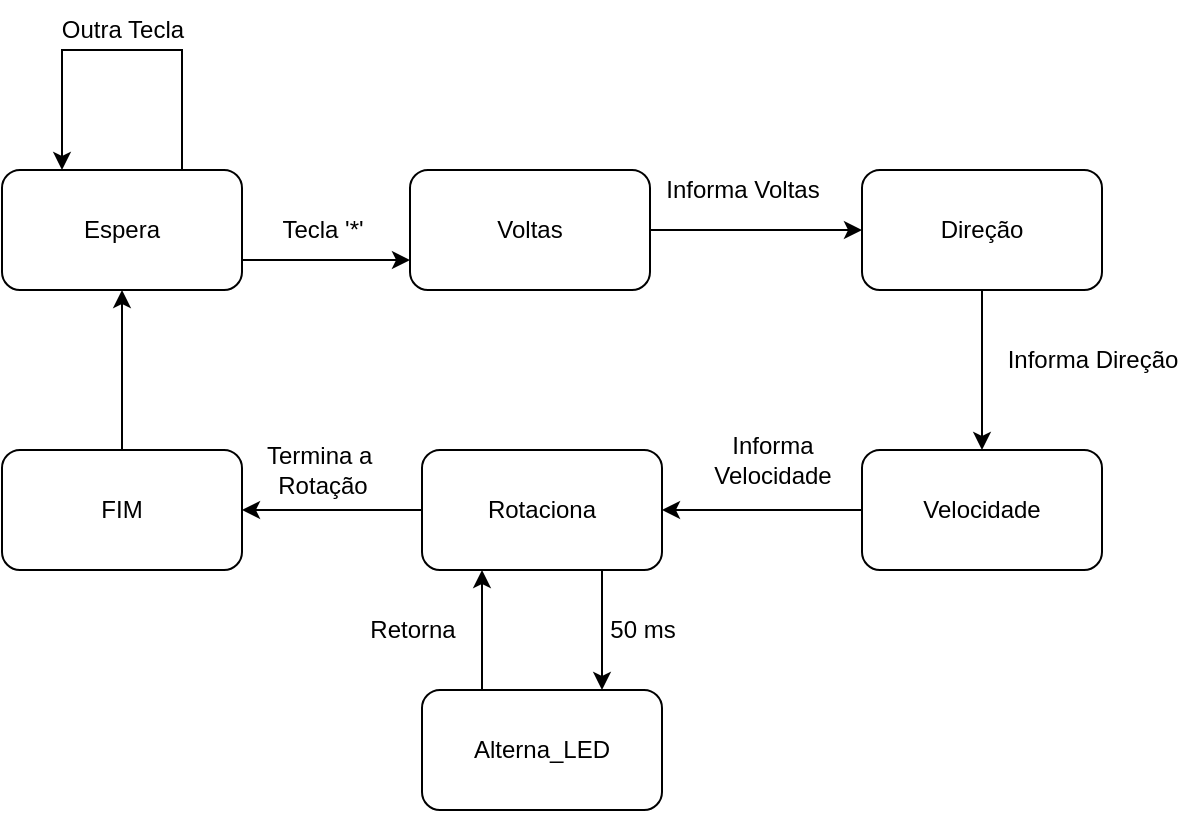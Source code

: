 <mxfile version="20.3.0" type="device"><diagram id="VD_jXr4xKJXLZA4EowRH" name="Página-1"><mxGraphModel dx="1038" dy="539" grid="1" gridSize="10" guides="1" tooltips="1" connect="1" arrows="1" fold="1" page="1" pageScale="1" pageWidth="827" pageHeight="1169" math="0" shadow="0"><root><mxCell id="0"/><mxCell id="1" parent="0"/><mxCell id="A-yhreUbUX_pPKDfRh7y-4" style="edgeStyle=orthogonalEdgeStyle;rounded=0;orthogonalLoop=1;jettySize=auto;html=1;exitX=1;exitY=0.75;exitDx=0;exitDy=0;entryX=0;entryY=0.75;entryDx=0;entryDy=0;" parent="1" source="A-yhreUbUX_pPKDfRh7y-1" edge="1" target="A-yhreUbUX_pPKDfRh7y-5"><mxGeometry relative="1" as="geometry"><mxPoint x="330" y="145" as="targetPoint"/></mxGeometry></mxCell><mxCell id="A-yhreUbUX_pPKDfRh7y-1" value="Espera" style="rounded=1;whiteSpace=wrap;html=1;" parent="1" vertex="1"><mxGeometry x="150" y="100" width="120" height="60" as="geometry"/></mxCell><mxCell id="ixrurzRMmdRN6aBdF53e-2" style="edgeStyle=orthogonalEdgeStyle;rounded=0;orthogonalLoop=1;jettySize=auto;html=1;exitX=1;exitY=0.5;exitDx=0;exitDy=0;entryX=0;entryY=0.5;entryDx=0;entryDy=0;" edge="1" parent="1" source="A-yhreUbUX_pPKDfRh7y-5" target="A-yhreUbUX_pPKDfRh7y-6"><mxGeometry relative="1" as="geometry"/></mxCell><mxCell id="A-yhreUbUX_pPKDfRh7y-5" value="Voltas" style="rounded=1;whiteSpace=wrap;html=1;" parent="1" vertex="1"><mxGeometry x="354" y="100" width="120" height="60" as="geometry"/></mxCell><mxCell id="ixrurzRMmdRN6aBdF53e-3" style="edgeStyle=orthogonalEdgeStyle;rounded=0;orthogonalLoop=1;jettySize=auto;html=1;exitX=0.5;exitY=1;exitDx=0;exitDy=0;entryX=0.5;entryY=0;entryDx=0;entryDy=0;" edge="1" parent="1" source="A-yhreUbUX_pPKDfRh7y-6" target="A-yhreUbUX_pPKDfRh7y-7"><mxGeometry relative="1" as="geometry"/></mxCell><mxCell id="A-yhreUbUX_pPKDfRh7y-6" value="Direção" style="rounded=1;whiteSpace=wrap;html=1;" parent="1" vertex="1"><mxGeometry x="580" y="100" width="120" height="60" as="geometry"/></mxCell><mxCell id="ixrurzRMmdRN6aBdF53e-4" style="edgeStyle=orthogonalEdgeStyle;rounded=0;orthogonalLoop=1;jettySize=auto;html=1;entryX=1;entryY=0.5;entryDx=0;entryDy=0;" edge="1" parent="1" source="A-yhreUbUX_pPKDfRh7y-7" target="A-yhreUbUX_pPKDfRh7y-8"><mxGeometry relative="1" as="geometry"/></mxCell><mxCell id="A-yhreUbUX_pPKDfRh7y-7" value="Velocidade" style="rounded=1;whiteSpace=wrap;html=1;" parent="1" vertex="1"><mxGeometry x="580" y="240" width="120" height="60" as="geometry"/></mxCell><mxCell id="ixrurzRMmdRN6aBdF53e-15" style="edgeStyle=orthogonalEdgeStyle;rounded=0;orthogonalLoop=1;jettySize=auto;html=1;exitX=0.75;exitY=1;exitDx=0;exitDy=0;entryX=0.75;entryY=0;entryDx=0;entryDy=0;" edge="1" parent="1" source="A-yhreUbUX_pPKDfRh7y-8" target="ixrurzRMmdRN6aBdF53e-13"><mxGeometry relative="1" as="geometry"/></mxCell><mxCell id="ixrurzRMmdRN6aBdF53e-19" style="edgeStyle=orthogonalEdgeStyle;rounded=0;orthogonalLoop=1;jettySize=auto;html=1;entryX=1;entryY=0.5;entryDx=0;entryDy=0;" edge="1" parent="1" source="A-yhreUbUX_pPKDfRh7y-8" target="ixrurzRMmdRN6aBdF53e-1"><mxGeometry relative="1" as="geometry"/></mxCell><mxCell id="A-yhreUbUX_pPKDfRh7y-8" value="Rotaciona" style="rounded=1;whiteSpace=wrap;html=1;" parent="1" vertex="1"><mxGeometry x="360" y="240" width="120" height="60" as="geometry"/></mxCell><mxCell id="ixrurzRMmdRN6aBdF53e-6" style="edgeStyle=orthogonalEdgeStyle;rounded=0;orthogonalLoop=1;jettySize=auto;html=1;exitX=0.5;exitY=0;exitDx=0;exitDy=0;entryX=0.5;entryY=1;entryDx=0;entryDy=0;" edge="1" parent="1" source="ixrurzRMmdRN6aBdF53e-1" target="A-yhreUbUX_pPKDfRh7y-1"><mxGeometry relative="1" as="geometry"/></mxCell><mxCell id="ixrurzRMmdRN6aBdF53e-1" value="FIM" style="rounded=1;whiteSpace=wrap;html=1;" vertex="1" parent="1"><mxGeometry x="150" y="240" width="120" height="60" as="geometry"/></mxCell><mxCell id="ixrurzRMmdRN6aBdF53e-7" style="edgeStyle=orthogonalEdgeStyle;rounded=0;orthogonalLoop=1;jettySize=auto;html=1;exitX=0.75;exitY=0;exitDx=0;exitDy=0;entryX=0.25;entryY=0;entryDx=0;entryDy=0;" edge="1" parent="1" source="A-yhreUbUX_pPKDfRh7y-1" target="A-yhreUbUX_pPKDfRh7y-1"><mxGeometry relative="1" as="geometry"><Array as="points"><mxPoint x="240" y="40"/><mxPoint x="180" y="40"/></Array></mxGeometry></mxCell><mxCell id="ixrurzRMmdRN6aBdF53e-8" value="Outra Tecla" style="text;html=1;align=center;verticalAlign=middle;resizable=0;points=[];autosize=1;strokeColor=none;fillColor=none;" vertex="1" parent="1"><mxGeometry x="170" y="15" width="80" height="30" as="geometry"/></mxCell><mxCell id="ixrurzRMmdRN6aBdF53e-9" value="Tecla '*'" style="text;html=1;align=center;verticalAlign=middle;resizable=0;points=[];autosize=1;strokeColor=none;fillColor=none;" vertex="1" parent="1"><mxGeometry x="280" y="115" width="60" height="30" as="geometry"/></mxCell><mxCell id="ixrurzRMmdRN6aBdF53e-10" value="Informa Voltas" style="text;html=1;align=center;verticalAlign=middle;resizable=0;points=[];autosize=1;strokeColor=none;fillColor=none;" vertex="1" parent="1"><mxGeometry x="470" y="95" width="100" height="30" as="geometry"/></mxCell><mxCell id="ixrurzRMmdRN6aBdF53e-11" value="Informa Direção" style="text;html=1;align=center;verticalAlign=middle;resizable=0;points=[];autosize=1;strokeColor=none;fillColor=none;" vertex="1" parent="1"><mxGeometry x="640" y="180" width="110" height="30" as="geometry"/></mxCell><mxCell id="ixrurzRMmdRN6aBdF53e-12" value="Informa &lt;br&gt;Velocidade" style="text;html=1;align=center;verticalAlign=middle;resizable=0;points=[];autosize=1;strokeColor=none;fillColor=none;" vertex="1" parent="1"><mxGeometry x="495" y="225" width="80" height="40" as="geometry"/></mxCell><mxCell id="ixrurzRMmdRN6aBdF53e-16" style="edgeStyle=orthogonalEdgeStyle;rounded=0;orthogonalLoop=1;jettySize=auto;html=1;exitX=0.25;exitY=0;exitDx=0;exitDy=0;entryX=0.25;entryY=1;entryDx=0;entryDy=0;" edge="1" parent="1" source="ixrurzRMmdRN6aBdF53e-13" target="A-yhreUbUX_pPKDfRh7y-8"><mxGeometry relative="1" as="geometry"/></mxCell><mxCell id="ixrurzRMmdRN6aBdF53e-13" value="Alterna_LED" style="rounded=1;whiteSpace=wrap;html=1;" vertex="1" parent="1"><mxGeometry x="360" y="360" width="120" height="60" as="geometry"/></mxCell><mxCell id="ixrurzRMmdRN6aBdF53e-17" value="50 ms" style="text;html=1;align=center;verticalAlign=middle;resizable=0;points=[];autosize=1;strokeColor=none;fillColor=none;" vertex="1" parent="1"><mxGeometry x="440" y="315" width="60" height="30" as="geometry"/></mxCell><mxCell id="ixrurzRMmdRN6aBdF53e-18" value="Retorna" style="text;html=1;align=center;verticalAlign=middle;resizable=0;points=[];autosize=1;strokeColor=none;fillColor=none;" vertex="1" parent="1"><mxGeometry x="320" y="315" width="70" height="30" as="geometry"/></mxCell><mxCell id="ixrurzRMmdRN6aBdF53e-20" value="Termina a&amp;nbsp;&lt;br&gt;Rotação" style="text;html=1;align=center;verticalAlign=middle;resizable=0;points=[];autosize=1;strokeColor=none;fillColor=none;" vertex="1" parent="1"><mxGeometry x="270" y="230" width="80" height="40" as="geometry"/></mxCell></root></mxGraphModel></diagram></mxfile>